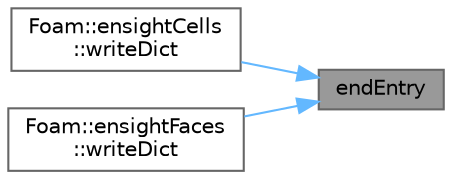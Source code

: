 digraph "endEntry"
{
 // LATEX_PDF_SIZE
  bgcolor="transparent";
  edge [fontname=Helvetica,fontsize=10,labelfontname=Helvetica,labelfontsize=10];
  node [fontname=Helvetica,fontsize=10,shape=box,height=0.2,width=0.4];
  rankdir="RL";
  Node1 [id="Node000001",label="endEntry",height=0.2,width=0.4,color="gray40", fillcolor="grey60", style="filled", fontcolor="black",tooltip=" "];
  Node1 -> Node2 [id="edge1_Node000001_Node000002",dir="back",color="steelblue1",style="solid",tooltip=" "];
  Node2 [id="Node000002",label="Foam::ensightCells\l::writeDict",height=0.2,width=0.4,color="grey40", fillcolor="white", style="filled",URL="$classFoam_1_1ensightCells.html#a6dcdad4f0ce434adb1d7d2fa51c0dd1d",tooltip=" "];
  Node1 -> Node3 [id="edge2_Node000001_Node000003",dir="back",color="steelblue1",style="solid",tooltip=" "];
  Node3 [id="Node000003",label="Foam::ensightFaces\l::writeDict",height=0.2,width=0.4,color="grey40", fillcolor="white", style="filled",URL="$classFoam_1_1ensightFaces.html#a6dcdad4f0ce434adb1d7d2fa51c0dd1d",tooltip=" "];
}
